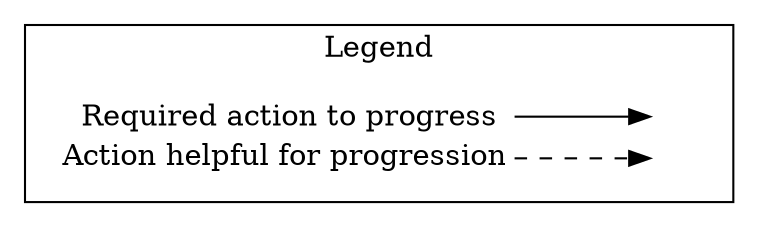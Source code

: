 digraph {

    rankdir=LR
  node [shape=plaintext]
  subgraph cluster_01 { 
    label = "Legend";
    key [label=<<table border="0" cellpadding="2" cellspacing="0" cellborder="0">
      <tr><td align="right" port="i1">Required action to progress </td></tr>
      <tr><td align="right" port="i2">Action helpful for progression</td></tr>
      </table>>]
    key2 [label=<<table border="0" cellpadding="2" cellspacing="0" cellborder="0">
      <tr><td port="i1">&nbsp;</td></tr>
      <tr><td port="i2">&nbsp;</td></tr>
      </table>>]
    key:i1:e -> key2:i1:w
    key:i2:e -> key2:i2:w [style=dashed]
    		}
    }